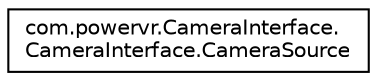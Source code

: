 digraph "Graphical Class Hierarchy"
{
  edge [fontname="Helvetica",fontsize="10",labelfontname="Helvetica",labelfontsize="10"];
  node [fontname="Helvetica",fontsize="10",shape=record];
  rankdir="LR";
  Node1 [label="com.powervr.CameraInterface.\lCameraInterface.CameraSource",height=0.2,width=0.4,color="black", fillcolor="white", style="filled",URL="$enumcom_1_1powervr_1_1_camera_interface_1_1_camera_interface_1_1_camera_source.html"];
}
